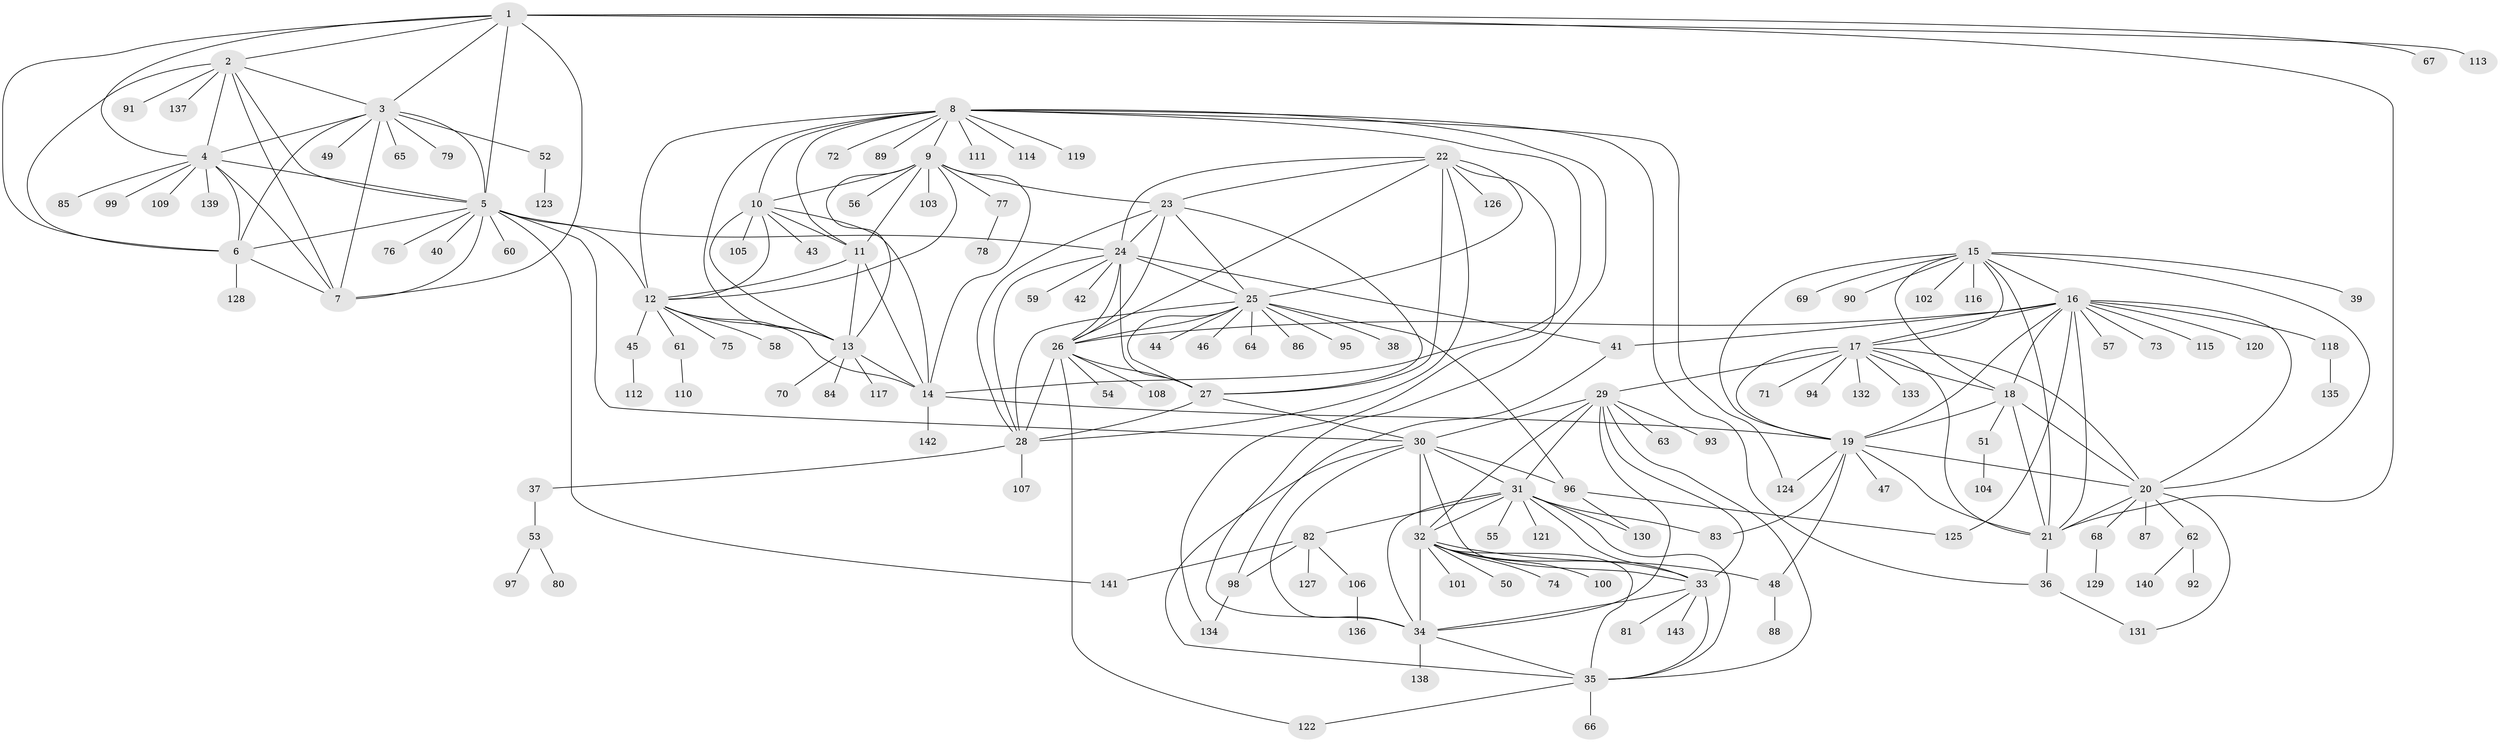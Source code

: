 // coarse degree distribution, {9: 0.014084507042253521, 6: 0.08450704225352113, 8: 0.056338028169014086, 10: 0.028169014084507043, 12: 0.028169014084507043, 2: 0.07042253521126761, 5: 0.014084507042253521, 15: 0.014084507042253521, 11: 0.014084507042253521, 13: 0.014084507042253521, 1: 0.647887323943662, 3: 0.014084507042253521}
// Generated by graph-tools (version 1.1) at 2025/19/03/04/25 18:19:43]
// undirected, 143 vertices, 236 edges
graph export_dot {
graph [start="1"]
  node [color=gray90,style=filled];
  1;
  2;
  3;
  4;
  5;
  6;
  7;
  8;
  9;
  10;
  11;
  12;
  13;
  14;
  15;
  16;
  17;
  18;
  19;
  20;
  21;
  22;
  23;
  24;
  25;
  26;
  27;
  28;
  29;
  30;
  31;
  32;
  33;
  34;
  35;
  36;
  37;
  38;
  39;
  40;
  41;
  42;
  43;
  44;
  45;
  46;
  47;
  48;
  49;
  50;
  51;
  52;
  53;
  54;
  55;
  56;
  57;
  58;
  59;
  60;
  61;
  62;
  63;
  64;
  65;
  66;
  67;
  68;
  69;
  70;
  71;
  72;
  73;
  74;
  75;
  76;
  77;
  78;
  79;
  80;
  81;
  82;
  83;
  84;
  85;
  86;
  87;
  88;
  89;
  90;
  91;
  92;
  93;
  94;
  95;
  96;
  97;
  98;
  99;
  100;
  101;
  102;
  103;
  104;
  105;
  106;
  107;
  108;
  109;
  110;
  111;
  112;
  113;
  114;
  115;
  116;
  117;
  118;
  119;
  120;
  121;
  122;
  123;
  124;
  125;
  126;
  127;
  128;
  129;
  130;
  131;
  132;
  133;
  134;
  135;
  136;
  137;
  138;
  139;
  140;
  141;
  142;
  143;
  1 -- 2;
  1 -- 3;
  1 -- 4;
  1 -- 5;
  1 -- 6;
  1 -- 7;
  1 -- 21;
  1 -- 67;
  1 -- 113;
  2 -- 3;
  2 -- 4;
  2 -- 5;
  2 -- 6;
  2 -- 7;
  2 -- 91;
  2 -- 137;
  3 -- 4;
  3 -- 5;
  3 -- 6;
  3 -- 7;
  3 -- 49;
  3 -- 52;
  3 -- 65;
  3 -- 79;
  4 -- 5;
  4 -- 6;
  4 -- 7;
  4 -- 85;
  4 -- 99;
  4 -- 109;
  4 -- 139;
  5 -- 6;
  5 -- 7;
  5 -- 12;
  5 -- 24;
  5 -- 30;
  5 -- 40;
  5 -- 60;
  5 -- 76;
  5 -- 141;
  6 -- 7;
  6 -- 128;
  8 -- 9;
  8 -- 10;
  8 -- 11;
  8 -- 12;
  8 -- 13;
  8 -- 14;
  8 -- 34;
  8 -- 36;
  8 -- 72;
  8 -- 89;
  8 -- 111;
  8 -- 114;
  8 -- 119;
  8 -- 124;
  9 -- 10;
  9 -- 11;
  9 -- 12;
  9 -- 13;
  9 -- 14;
  9 -- 23;
  9 -- 56;
  9 -- 77;
  9 -- 103;
  10 -- 11;
  10 -- 12;
  10 -- 13;
  10 -- 14;
  10 -- 43;
  10 -- 105;
  11 -- 12;
  11 -- 13;
  11 -- 14;
  12 -- 13;
  12 -- 14;
  12 -- 45;
  12 -- 58;
  12 -- 61;
  12 -- 75;
  13 -- 14;
  13 -- 70;
  13 -- 84;
  13 -- 117;
  14 -- 19;
  14 -- 142;
  15 -- 16;
  15 -- 17;
  15 -- 18;
  15 -- 19;
  15 -- 20;
  15 -- 21;
  15 -- 39;
  15 -- 69;
  15 -- 90;
  15 -- 102;
  15 -- 116;
  16 -- 17;
  16 -- 18;
  16 -- 19;
  16 -- 20;
  16 -- 21;
  16 -- 26;
  16 -- 41;
  16 -- 57;
  16 -- 73;
  16 -- 115;
  16 -- 118;
  16 -- 120;
  16 -- 125;
  17 -- 18;
  17 -- 19;
  17 -- 20;
  17 -- 21;
  17 -- 29;
  17 -- 71;
  17 -- 94;
  17 -- 132;
  17 -- 133;
  18 -- 19;
  18 -- 20;
  18 -- 21;
  18 -- 51;
  19 -- 20;
  19 -- 21;
  19 -- 47;
  19 -- 48;
  19 -- 83;
  19 -- 124;
  20 -- 21;
  20 -- 62;
  20 -- 68;
  20 -- 87;
  20 -- 131;
  21 -- 36;
  22 -- 23;
  22 -- 24;
  22 -- 25;
  22 -- 26;
  22 -- 27;
  22 -- 28;
  22 -- 126;
  22 -- 134;
  23 -- 24;
  23 -- 25;
  23 -- 26;
  23 -- 27;
  23 -- 28;
  24 -- 25;
  24 -- 26;
  24 -- 27;
  24 -- 28;
  24 -- 41;
  24 -- 42;
  24 -- 59;
  25 -- 26;
  25 -- 27;
  25 -- 28;
  25 -- 38;
  25 -- 44;
  25 -- 46;
  25 -- 64;
  25 -- 86;
  25 -- 95;
  25 -- 96;
  26 -- 27;
  26 -- 28;
  26 -- 54;
  26 -- 108;
  26 -- 122;
  27 -- 28;
  27 -- 30;
  28 -- 37;
  28 -- 107;
  29 -- 30;
  29 -- 31;
  29 -- 32;
  29 -- 33;
  29 -- 34;
  29 -- 35;
  29 -- 63;
  29 -- 93;
  30 -- 31;
  30 -- 32;
  30 -- 33;
  30 -- 34;
  30 -- 35;
  30 -- 96;
  31 -- 32;
  31 -- 33;
  31 -- 34;
  31 -- 35;
  31 -- 55;
  31 -- 82;
  31 -- 83;
  31 -- 121;
  31 -- 130;
  32 -- 33;
  32 -- 34;
  32 -- 35;
  32 -- 48;
  32 -- 50;
  32 -- 74;
  32 -- 100;
  32 -- 101;
  33 -- 34;
  33 -- 35;
  33 -- 81;
  33 -- 143;
  34 -- 35;
  34 -- 138;
  35 -- 66;
  35 -- 122;
  36 -- 131;
  37 -- 53;
  41 -- 98;
  45 -- 112;
  48 -- 88;
  51 -- 104;
  52 -- 123;
  53 -- 80;
  53 -- 97;
  61 -- 110;
  62 -- 92;
  62 -- 140;
  68 -- 129;
  77 -- 78;
  82 -- 98;
  82 -- 106;
  82 -- 127;
  82 -- 141;
  96 -- 125;
  96 -- 130;
  98 -- 134;
  106 -- 136;
  118 -- 135;
}
